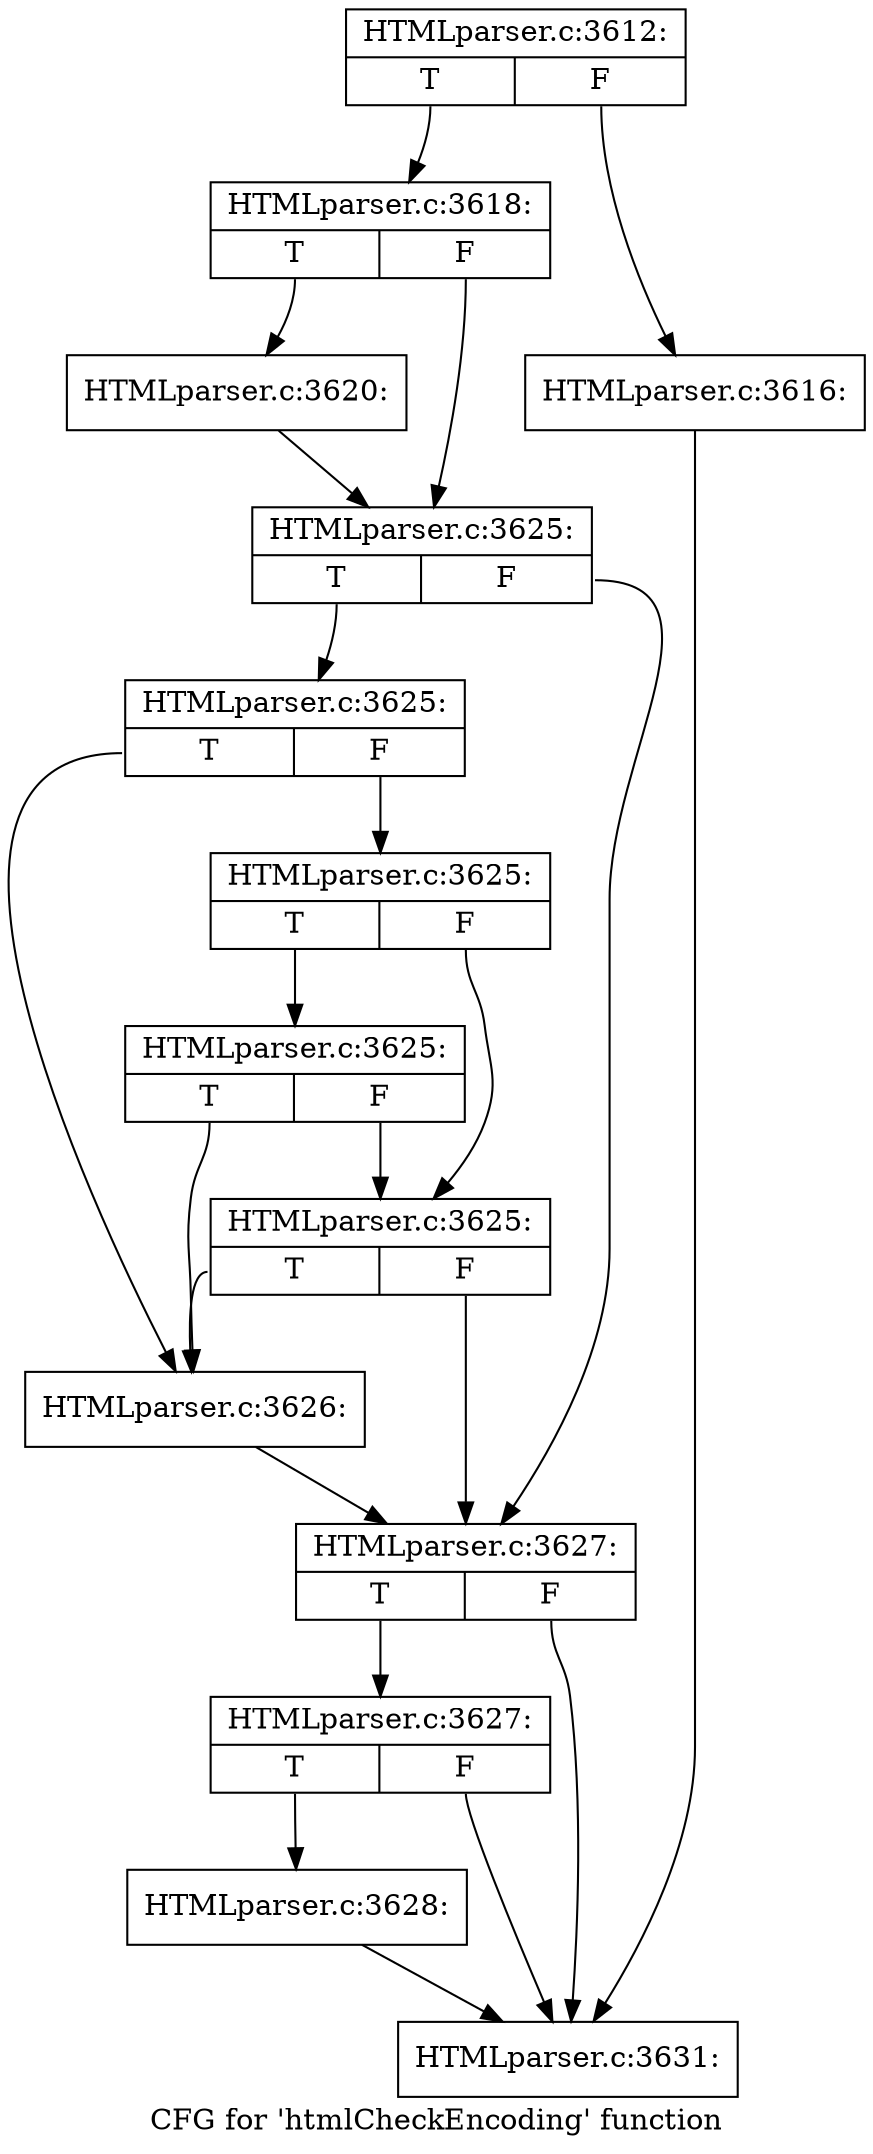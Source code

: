 digraph "CFG for 'htmlCheckEncoding' function" {
	label="CFG for 'htmlCheckEncoding' function";

	Node0x412a260 [shape=record,label="{HTMLparser.c:3612:|{<s0>T|<s1>F}}"];
	Node0x412a260:s0 -> Node0x4130410;
	Node0x412a260:s1 -> Node0x41303c0;
	Node0x41303c0 [shape=record,label="{HTMLparser.c:3616:}"];
	Node0x41303c0 -> Node0x41322d0;
	Node0x4130410 [shape=record,label="{HTMLparser.c:3618:|{<s0>T|<s1>F}}"];
	Node0x4130410:s0 -> Node0x4130a00;
	Node0x4130410:s1 -> Node0x4130a50;
	Node0x4130a00 [shape=record,label="{HTMLparser.c:3620:}"];
	Node0x4130a00 -> Node0x4130a50;
	Node0x4130a50 [shape=record,label="{HTMLparser.c:3625:|{<s0>T|<s1>F}}"];
	Node0x4130a50:s0 -> Node0x4131140;
	Node0x4130a50:s1 -> Node0x41310f0;
	Node0x4131140 [shape=record,label="{HTMLparser.c:3625:|{<s0>T|<s1>F}}"];
	Node0x4131140:s0 -> Node0x41310a0;
	Node0x4131140:s1 -> Node0x41313e0;
	Node0x41313e0 [shape=record,label="{HTMLparser.c:3625:|{<s0>T|<s1>F}}"];
	Node0x41313e0:s0 -> Node0x41316c0;
	Node0x41313e0:s1 -> Node0x4131360;
	Node0x41316c0 [shape=record,label="{HTMLparser.c:3625:|{<s0>T|<s1>F}}"];
	Node0x41316c0:s0 -> Node0x41310a0;
	Node0x41316c0:s1 -> Node0x4131360;
	Node0x4131360 [shape=record,label="{HTMLparser.c:3625:|{<s0>T|<s1>F}}"];
	Node0x4131360:s0 -> Node0x41310a0;
	Node0x4131360:s1 -> Node0x41310f0;
	Node0x41310a0 [shape=record,label="{HTMLparser.c:3626:}"];
	Node0x41310a0 -> Node0x41310f0;
	Node0x41310f0 [shape=record,label="{HTMLparser.c:3627:|{<s0>T|<s1>F}}"];
	Node0x41310f0:s0 -> Node0x4132320;
	Node0x41310f0:s1 -> Node0x41322d0;
	Node0x4132320 [shape=record,label="{HTMLparser.c:3627:|{<s0>T|<s1>F}}"];
	Node0x4132320:s0 -> Node0x4132280;
	Node0x4132320:s1 -> Node0x41322d0;
	Node0x4132280 [shape=record,label="{HTMLparser.c:3628:}"];
	Node0x4132280 -> Node0x41322d0;
	Node0x41322d0 [shape=record,label="{HTMLparser.c:3631:}"];
}
